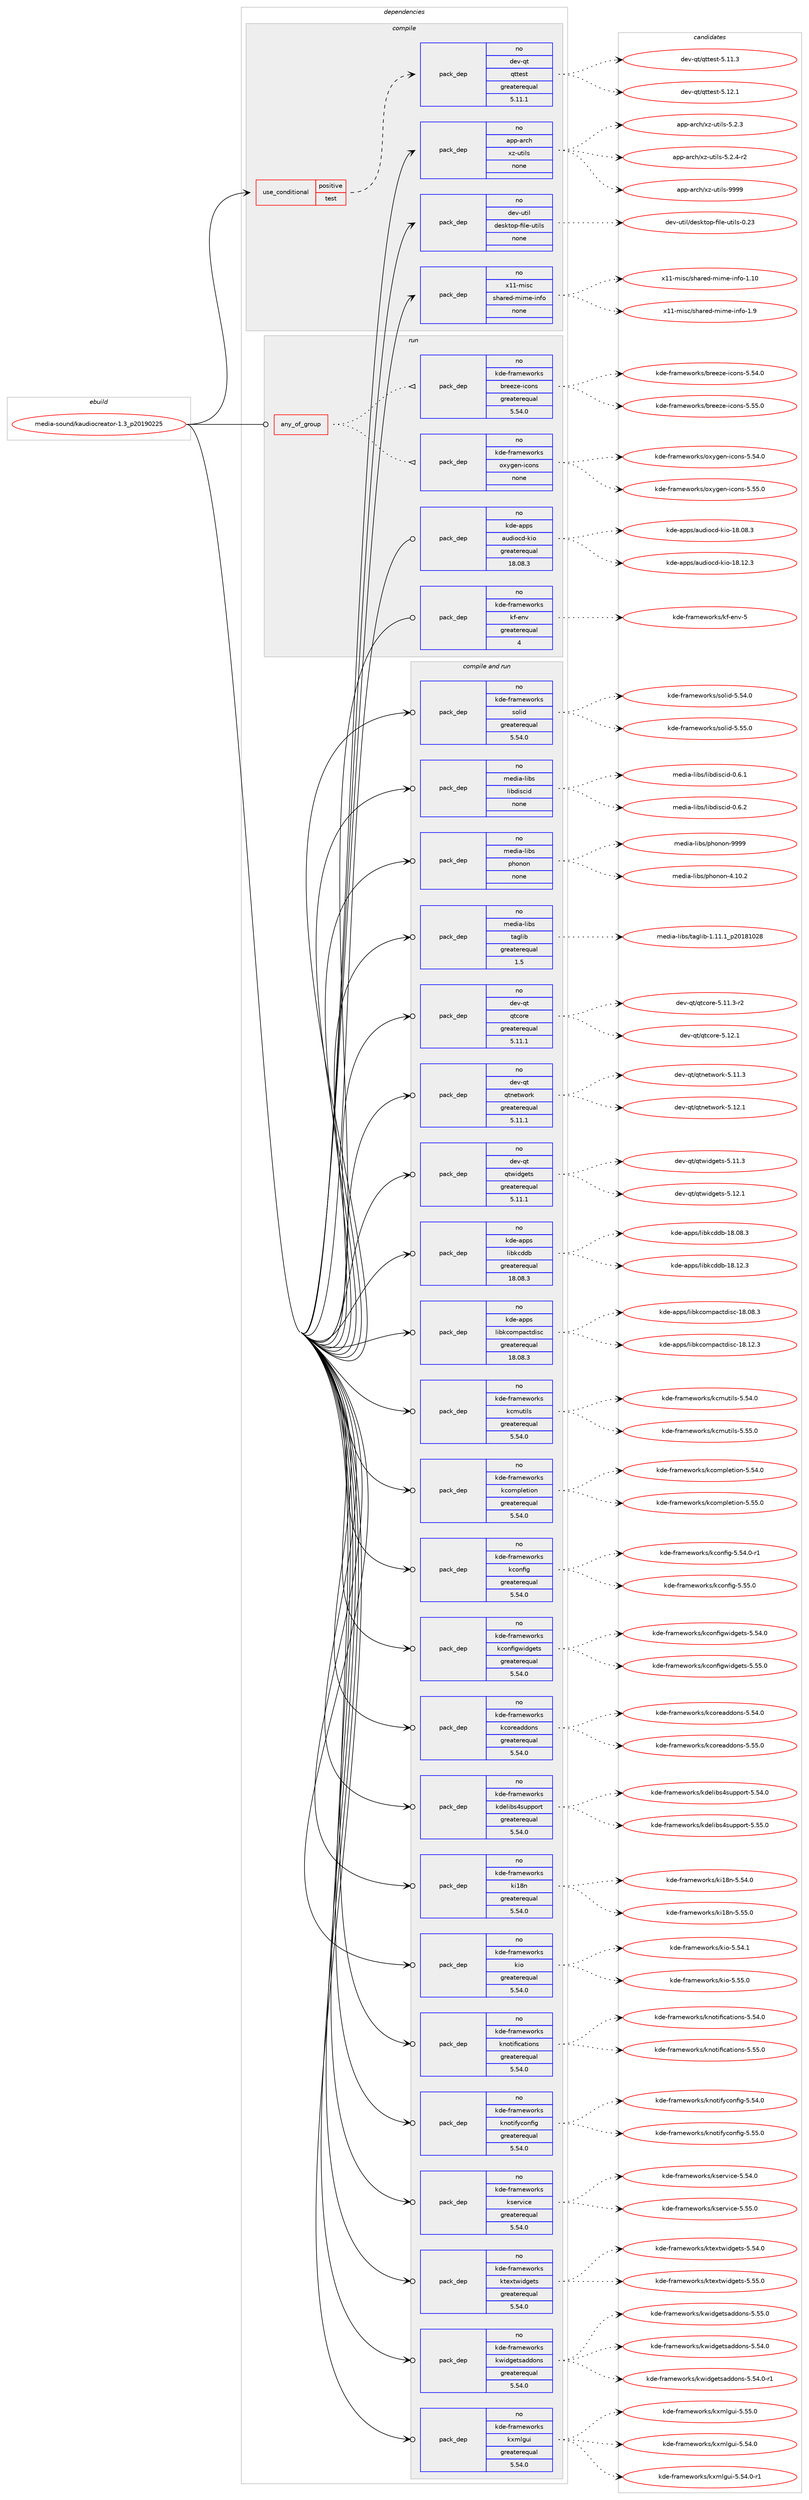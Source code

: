 digraph prolog {

# *************
# Graph options
# *************

newrank=true;
concentrate=true;
compound=true;
graph [rankdir=LR,fontname=Helvetica,fontsize=10,ranksep=1.5];#, ranksep=2.5, nodesep=0.2];
edge  [arrowhead=vee];
node  [fontname=Helvetica,fontsize=10];

# **********
# The ebuild
# **********

subgraph cluster_leftcol {
color=gray;
rank=same;
label=<<i>ebuild</i>>;
id [label="media-sound/kaudiocreator-1.3_p20190225", color=red, width=4, href="../media-sound/kaudiocreator-1.3_p20190225.svg"];
}

# ****************
# The dependencies
# ****************

subgraph cluster_midcol {
color=gray;
label=<<i>dependencies</i>>;
subgraph cluster_compile {
fillcolor="#eeeeee";
style=filled;
label=<<i>compile</i>>;
subgraph cond437358 {
dependency1626944 [label=<<TABLE BORDER="0" CELLBORDER="1" CELLSPACING="0" CELLPADDING="4"><TR><TD ROWSPAN="3" CELLPADDING="10">use_conditional</TD></TR><TR><TD>positive</TD></TR><TR><TD>test</TD></TR></TABLE>>, shape=none, color=red];
subgraph pack1163322 {
dependency1626945 [label=<<TABLE BORDER="0" CELLBORDER="1" CELLSPACING="0" CELLPADDING="4" WIDTH="220"><TR><TD ROWSPAN="6" CELLPADDING="30">pack_dep</TD></TR><TR><TD WIDTH="110">no</TD></TR><TR><TD>dev-qt</TD></TR><TR><TD>qttest</TD></TR><TR><TD>greaterequal</TD></TR><TR><TD>5.11.1</TD></TR></TABLE>>, shape=none, color=blue];
}
dependency1626944:e -> dependency1626945:w [weight=20,style="dashed",arrowhead="vee"];
}
id:e -> dependency1626944:w [weight=20,style="solid",arrowhead="vee"];
subgraph pack1163323 {
dependency1626946 [label=<<TABLE BORDER="0" CELLBORDER="1" CELLSPACING="0" CELLPADDING="4" WIDTH="220"><TR><TD ROWSPAN="6" CELLPADDING="30">pack_dep</TD></TR><TR><TD WIDTH="110">no</TD></TR><TR><TD>app-arch</TD></TR><TR><TD>xz-utils</TD></TR><TR><TD>none</TD></TR><TR><TD></TD></TR></TABLE>>, shape=none, color=blue];
}
id:e -> dependency1626946:w [weight=20,style="solid",arrowhead="vee"];
subgraph pack1163324 {
dependency1626947 [label=<<TABLE BORDER="0" CELLBORDER="1" CELLSPACING="0" CELLPADDING="4" WIDTH="220"><TR><TD ROWSPAN="6" CELLPADDING="30">pack_dep</TD></TR><TR><TD WIDTH="110">no</TD></TR><TR><TD>dev-util</TD></TR><TR><TD>desktop-file-utils</TD></TR><TR><TD>none</TD></TR><TR><TD></TD></TR></TABLE>>, shape=none, color=blue];
}
id:e -> dependency1626947:w [weight=20,style="solid",arrowhead="vee"];
subgraph pack1163325 {
dependency1626948 [label=<<TABLE BORDER="0" CELLBORDER="1" CELLSPACING="0" CELLPADDING="4" WIDTH="220"><TR><TD ROWSPAN="6" CELLPADDING="30">pack_dep</TD></TR><TR><TD WIDTH="110">no</TD></TR><TR><TD>x11-misc</TD></TR><TR><TD>shared-mime-info</TD></TR><TR><TD>none</TD></TR><TR><TD></TD></TR></TABLE>>, shape=none, color=blue];
}
id:e -> dependency1626948:w [weight=20,style="solid",arrowhead="vee"];
}
subgraph cluster_compileandrun {
fillcolor="#eeeeee";
style=filled;
label=<<i>compile and run</i>>;
subgraph pack1163326 {
dependency1626949 [label=<<TABLE BORDER="0" CELLBORDER="1" CELLSPACING="0" CELLPADDING="4" WIDTH="220"><TR><TD ROWSPAN="6" CELLPADDING="30">pack_dep</TD></TR><TR><TD WIDTH="110">no</TD></TR><TR><TD>dev-qt</TD></TR><TR><TD>qtcore</TD></TR><TR><TD>greaterequal</TD></TR><TR><TD>5.11.1</TD></TR></TABLE>>, shape=none, color=blue];
}
id:e -> dependency1626949:w [weight=20,style="solid",arrowhead="odotvee"];
subgraph pack1163327 {
dependency1626950 [label=<<TABLE BORDER="0" CELLBORDER="1" CELLSPACING="0" CELLPADDING="4" WIDTH="220"><TR><TD ROWSPAN="6" CELLPADDING="30">pack_dep</TD></TR><TR><TD WIDTH="110">no</TD></TR><TR><TD>dev-qt</TD></TR><TR><TD>qtnetwork</TD></TR><TR><TD>greaterequal</TD></TR><TR><TD>5.11.1</TD></TR></TABLE>>, shape=none, color=blue];
}
id:e -> dependency1626950:w [weight=20,style="solid",arrowhead="odotvee"];
subgraph pack1163328 {
dependency1626951 [label=<<TABLE BORDER="0" CELLBORDER="1" CELLSPACING="0" CELLPADDING="4" WIDTH="220"><TR><TD ROWSPAN="6" CELLPADDING="30">pack_dep</TD></TR><TR><TD WIDTH="110">no</TD></TR><TR><TD>dev-qt</TD></TR><TR><TD>qtwidgets</TD></TR><TR><TD>greaterequal</TD></TR><TR><TD>5.11.1</TD></TR></TABLE>>, shape=none, color=blue];
}
id:e -> dependency1626951:w [weight=20,style="solid",arrowhead="odotvee"];
subgraph pack1163329 {
dependency1626952 [label=<<TABLE BORDER="0" CELLBORDER="1" CELLSPACING="0" CELLPADDING="4" WIDTH="220"><TR><TD ROWSPAN="6" CELLPADDING="30">pack_dep</TD></TR><TR><TD WIDTH="110">no</TD></TR><TR><TD>kde-apps</TD></TR><TR><TD>libkcddb</TD></TR><TR><TD>greaterequal</TD></TR><TR><TD>18.08.3</TD></TR></TABLE>>, shape=none, color=blue];
}
id:e -> dependency1626952:w [weight=20,style="solid",arrowhead="odotvee"];
subgraph pack1163330 {
dependency1626953 [label=<<TABLE BORDER="0" CELLBORDER="1" CELLSPACING="0" CELLPADDING="4" WIDTH="220"><TR><TD ROWSPAN="6" CELLPADDING="30">pack_dep</TD></TR><TR><TD WIDTH="110">no</TD></TR><TR><TD>kde-apps</TD></TR><TR><TD>libkcompactdisc</TD></TR><TR><TD>greaterequal</TD></TR><TR><TD>18.08.3</TD></TR></TABLE>>, shape=none, color=blue];
}
id:e -> dependency1626953:w [weight=20,style="solid",arrowhead="odotvee"];
subgraph pack1163331 {
dependency1626954 [label=<<TABLE BORDER="0" CELLBORDER="1" CELLSPACING="0" CELLPADDING="4" WIDTH="220"><TR><TD ROWSPAN="6" CELLPADDING="30">pack_dep</TD></TR><TR><TD WIDTH="110">no</TD></TR><TR><TD>kde-frameworks</TD></TR><TR><TD>kcmutils</TD></TR><TR><TD>greaterequal</TD></TR><TR><TD>5.54.0</TD></TR></TABLE>>, shape=none, color=blue];
}
id:e -> dependency1626954:w [weight=20,style="solid",arrowhead="odotvee"];
subgraph pack1163332 {
dependency1626955 [label=<<TABLE BORDER="0" CELLBORDER="1" CELLSPACING="0" CELLPADDING="4" WIDTH="220"><TR><TD ROWSPAN="6" CELLPADDING="30">pack_dep</TD></TR><TR><TD WIDTH="110">no</TD></TR><TR><TD>kde-frameworks</TD></TR><TR><TD>kcompletion</TD></TR><TR><TD>greaterequal</TD></TR><TR><TD>5.54.0</TD></TR></TABLE>>, shape=none, color=blue];
}
id:e -> dependency1626955:w [weight=20,style="solid",arrowhead="odotvee"];
subgraph pack1163333 {
dependency1626956 [label=<<TABLE BORDER="0" CELLBORDER="1" CELLSPACING="0" CELLPADDING="4" WIDTH="220"><TR><TD ROWSPAN="6" CELLPADDING="30">pack_dep</TD></TR><TR><TD WIDTH="110">no</TD></TR><TR><TD>kde-frameworks</TD></TR><TR><TD>kconfig</TD></TR><TR><TD>greaterequal</TD></TR><TR><TD>5.54.0</TD></TR></TABLE>>, shape=none, color=blue];
}
id:e -> dependency1626956:w [weight=20,style="solid",arrowhead="odotvee"];
subgraph pack1163334 {
dependency1626957 [label=<<TABLE BORDER="0" CELLBORDER="1" CELLSPACING="0" CELLPADDING="4" WIDTH="220"><TR><TD ROWSPAN="6" CELLPADDING="30">pack_dep</TD></TR><TR><TD WIDTH="110">no</TD></TR><TR><TD>kde-frameworks</TD></TR><TR><TD>kconfigwidgets</TD></TR><TR><TD>greaterequal</TD></TR><TR><TD>5.54.0</TD></TR></TABLE>>, shape=none, color=blue];
}
id:e -> dependency1626957:w [weight=20,style="solid",arrowhead="odotvee"];
subgraph pack1163335 {
dependency1626958 [label=<<TABLE BORDER="0" CELLBORDER="1" CELLSPACING="0" CELLPADDING="4" WIDTH="220"><TR><TD ROWSPAN="6" CELLPADDING="30">pack_dep</TD></TR><TR><TD WIDTH="110">no</TD></TR><TR><TD>kde-frameworks</TD></TR><TR><TD>kcoreaddons</TD></TR><TR><TD>greaterequal</TD></TR><TR><TD>5.54.0</TD></TR></TABLE>>, shape=none, color=blue];
}
id:e -> dependency1626958:w [weight=20,style="solid",arrowhead="odotvee"];
subgraph pack1163336 {
dependency1626959 [label=<<TABLE BORDER="0" CELLBORDER="1" CELLSPACING="0" CELLPADDING="4" WIDTH="220"><TR><TD ROWSPAN="6" CELLPADDING="30">pack_dep</TD></TR><TR><TD WIDTH="110">no</TD></TR><TR><TD>kde-frameworks</TD></TR><TR><TD>kdelibs4support</TD></TR><TR><TD>greaterequal</TD></TR><TR><TD>5.54.0</TD></TR></TABLE>>, shape=none, color=blue];
}
id:e -> dependency1626959:w [weight=20,style="solid",arrowhead="odotvee"];
subgraph pack1163337 {
dependency1626960 [label=<<TABLE BORDER="0" CELLBORDER="1" CELLSPACING="0" CELLPADDING="4" WIDTH="220"><TR><TD ROWSPAN="6" CELLPADDING="30">pack_dep</TD></TR><TR><TD WIDTH="110">no</TD></TR><TR><TD>kde-frameworks</TD></TR><TR><TD>ki18n</TD></TR><TR><TD>greaterequal</TD></TR><TR><TD>5.54.0</TD></TR></TABLE>>, shape=none, color=blue];
}
id:e -> dependency1626960:w [weight=20,style="solid",arrowhead="odotvee"];
subgraph pack1163338 {
dependency1626961 [label=<<TABLE BORDER="0" CELLBORDER="1" CELLSPACING="0" CELLPADDING="4" WIDTH="220"><TR><TD ROWSPAN="6" CELLPADDING="30">pack_dep</TD></TR><TR><TD WIDTH="110">no</TD></TR><TR><TD>kde-frameworks</TD></TR><TR><TD>kio</TD></TR><TR><TD>greaterequal</TD></TR><TR><TD>5.54.0</TD></TR></TABLE>>, shape=none, color=blue];
}
id:e -> dependency1626961:w [weight=20,style="solid",arrowhead="odotvee"];
subgraph pack1163339 {
dependency1626962 [label=<<TABLE BORDER="0" CELLBORDER="1" CELLSPACING="0" CELLPADDING="4" WIDTH="220"><TR><TD ROWSPAN="6" CELLPADDING="30">pack_dep</TD></TR><TR><TD WIDTH="110">no</TD></TR><TR><TD>kde-frameworks</TD></TR><TR><TD>knotifications</TD></TR><TR><TD>greaterequal</TD></TR><TR><TD>5.54.0</TD></TR></TABLE>>, shape=none, color=blue];
}
id:e -> dependency1626962:w [weight=20,style="solid",arrowhead="odotvee"];
subgraph pack1163340 {
dependency1626963 [label=<<TABLE BORDER="0" CELLBORDER="1" CELLSPACING="0" CELLPADDING="4" WIDTH="220"><TR><TD ROWSPAN="6" CELLPADDING="30">pack_dep</TD></TR><TR><TD WIDTH="110">no</TD></TR><TR><TD>kde-frameworks</TD></TR><TR><TD>knotifyconfig</TD></TR><TR><TD>greaterequal</TD></TR><TR><TD>5.54.0</TD></TR></TABLE>>, shape=none, color=blue];
}
id:e -> dependency1626963:w [weight=20,style="solid",arrowhead="odotvee"];
subgraph pack1163341 {
dependency1626964 [label=<<TABLE BORDER="0" CELLBORDER="1" CELLSPACING="0" CELLPADDING="4" WIDTH="220"><TR><TD ROWSPAN="6" CELLPADDING="30">pack_dep</TD></TR><TR><TD WIDTH="110">no</TD></TR><TR><TD>kde-frameworks</TD></TR><TR><TD>kservice</TD></TR><TR><TD>greaterequal</TD></TR><TR><TD>5.54.0</TD></TR></TABLE>>, shape=none, color=blue];
}
id:e -> dependency1626964:w [weight=20,style="solid",arrowhead="odotvee"];
subgraph pack1163342 {
dependency1626965 [label=<<TABLE BORDER="0" CELLBORDER="1" CELLSPACING="0" CELLPADDING="4" WIDTH="220"><TR><TD ROWSPAN="6" CELLPADDING="30">pack_dep</TD></TR><TR><TD WIDTH="110">no</TD></TR><TR><TD>kde-frameworks</TD></TR><TR><TD>ktextwidgets</TD></TR><TR><TD>greaterequal</TD></TR><TR><TD>5.54.0</TD></TR></TABLE>>, shape=none, color=blue];
}
id:e -> dependency1626965:w [weight=20,style="solid",arrowhead="odotvee"];
subgraph pack1163343 {
dependency1626966 [label=<<TABLE BORDER="0" CELLBORDER="1" CELLSPACING="0" CELLPADDING="4" WIDTH="220"><TR><TD ROWSPAN="6" CELLPADDING="30">pack_dep</TD></TR><TR><TD WIDTH="110">no</TD></TR><TR><TD>kde-frameworks</TD></TR><TR><TD>kwidgetsaddons</TD></TR><TR><TD>greaterequal</TD></TR><TR><TD>5.54.0</TD></TR></TABLE>>, shape=none, color=blue];
}
id:e -> dependency1626966:w [weight=20,style="solid",arrowhead="odotvee"];
subgraph pack1163344 {
dependency1626967 [label=<<TABLE BORDER="0" CELLBORDER="1" CELLSPACING="0" CELLPADDING="4" WIDTH="220"><TR><TD ROWSPAN="6" CELLPADDING="30">pack_dep</TD></TR><TR><TD WIDTH="110">no</TD></TR><TR><TD>kde-frameworks</TD></TR><TR><TD>kxmlgui</TD></TR><TR><TD>greaterequal</TD></TR><TR><TD>5.54.0</TD></TR></TABLE>>, shape=none, color=blue];
}
id:e -> dependency1626967:w [weight=20,style="solid",arrowhead="odotvee"];
subgraph pack1163345 {
dependency1626968 [label=<<TABLE BORDER="0" CELLBORDER="1" CELLSPACING="0" CELLPADDING="4" WIDTH="220"><TR><TD ROWSPAN="6" CELLPADDING="30">pack_dep</TD></TR><TR><TD WIDTH="110">no</TD></TR><TR><TD>kde-frameworks</TD></TR><TR><TD>solid</TD></TR><TR><TD>greaterequal</TD></TR><TR><TD>5.54.0</TD></TR></TABLE>>, shape=none, color=blue];
}
id:e -> dependency1626968:w [weight=20,style="solid",arrowhead="odotvee"];
subgraph pack1163346 {
dependency1626969 [label=<<TABLE BORDER="0" CELLBORDER="1" CELLSPACING="0" CELLPADDING="4" WIDTH="220"><TR><TD ROWSPAN="6" CELLPADDING="30">pack_dep</TD></TR><TR><TD WIDTH="110">no</TD></TR><TR><TD>media-libs</TD></TR><TR><TD>libdiscid</TD></TR><TR><TD>none</TD></TR><TR><TD></TD></TR></TABLE>>, shape=none, color=blue];
}
id:e -> dependency1626969:w [weight=20,style="solid",arrowhead="odotvee"];
subgraph pack1163347 {
dependency1626970 [label=<<TABLE BORDER="0" CELLBORDER="1" CELLSPACING="0" CELLPADDING="4" WIDTH="220"><TR><TD ROWSPAN="6" CELLPADDING="30">pack_dep</TD></TR><TR><TD WIDTH="110">no</TD></TR><TR><TD>media-libs</TD></TR><TR><TD>phonon</TD></TR><TR><TD>none</TD></TR><TR><TD></TD></TR></TABLE>>, shape=none, color=blue];
}
id:e -> dependency1626970:w [weight=20,style="solid",arrowhead="odotvee"];
subgraph pack1163348 {
dependency1626971 [label=<<TABLE BORDER="0" CELLBORDER="1" CELLSPACING="0" CELLPADDING="4" WIDTH="220"><TR><TD ROWSPAN="6" CELLPADDING="30">pack_dep</TD></TR><TR><TD WIDTH="110">no</TD></TR><TR><TD>media-libs</TD></TR><TR><TD>taglib</TD></TR><TR><TD>greaterequal</TD></TR><TR><TD>1.5</TD></TR></TABLE>>, shape=none, color=blue];
}
id:e -> dependency1626971:w [weight=20,style="solid",arrowhead="odotvee"];
}
subgraph cluster_run {
fillcolor="#eeeeee";
style=filled;
label=<<i>run</i>>;
subgraph any25494 {
dependency1626972 [label=<<TABLE BORDER="0" CELLBORDER="1" CELLSPACING="0" CELLPADDING="4"><TR><TD CELLPADDING="10">any_of_group</TD></TR></TABLE>>, shape=none, color=red];subgraph pack1163349 {
dependency1626973 [label=<<TABLE BORDER="0" CELLBORDER="1" CELLSPACING="0" CELLPADDING="4" WIDTH="220"><TR><TD ROWSPAN="6" CELLPADDING="30">pack_dep</TD></TR><TR><TD WIDTH="110">no</TD></TR><TR><TD>kde-frameworks</TD></TR><TR><TD>breeze-icons</TD></TR><TR><TD>greaterequal</TD></TR><TR><TD>5.54.0</TD></TR></TABLE>>, shape=none, color=blue];
}
dependency1626972:e -> dependency1626973:w [weight=20,style="dotted",arrowhead="oinv"];
subgraph pack1163350 {
dependency1626974 [label=<<TABLE BORDER="0" CELLBORDER="1" CELLSPACING="0" CELLPADDING="4" WIDTH="220"><TR><TD ROWSPAN="6" CELLPADDING="30">pack_dep</TD></TR><TR><TD WIDTH="110">no</TD></TR><TR><TD>kde-frameworks</TD></TR><TR><TD>oxygen-icons</TD></TR><TR><TD>none</TD></TR><TR><TD></TD></TR></TABLE>>, shape=none, color=blue];
}
dependency1626972:e -> dependency1626974:w [weight=20,style="dotted",arrowhead="oinv"];
}
id:e -> dependency1626972:w [weight=20,style="solid",arrowhead="odot"];
subgraph pack1163351 {
dependency1626975 [label=<<TABLE BORDER="0" CELLBORDER="1" CELLSPACING="0" CELLPADDING="4" WIDTH="220"><TR><TD ROWSPAN="6" CELLPADDING="30">pack_dep</TD></TR><TR><TD WIDTH="110">no</TD></TR><TR><TD>kde-apps</TD></TR><TR><TD>audiocd-kio</TD></TR><TR><TD>greaterequal</TD></TR><TR><TD>18.08.3</TD></TR></TABLE>>, shape=none, color=blue];
}
id:e -> dependency1626975:w [weight=20,style="solid",arrowhead="odot"];
subgraph pack1163352 {
dependency1626976 [label=<<TABLE BORDER="0" CELLBORDER="1" CELLSPACING="0" CELLPADDING="4" WIDTH="220"><TR><TD ROWSPAN="6" CELLPADDING="30">pack_dep</TD></TR><TR><TD WIDTH="110">no</TD></TR><TR><TD>kde-frameworks</TD></TR><TR><TD>kf-env</TD></TR><TR><TD>greaterequal</TD></TR><TR><TD>4</TD></TR></TABLE>>, shape=none, color=blue];
}
id:e -> dependency1626976:w [weight=20,style="solid",arrowhead="odot"];
}
}

# **************
# The candidates
# **************

subgraph cluster_choices {
rank=same;
color=gray;
label=<<i>candidates</i>>;

subgraph choice1163322 {
color=black;
nodesep=1;
choice100101118451131164711311611610111511645534649494651 [label="dev-qt/qttest-5.11.3", color=red, width=4,href="../dev-qt/qttest-5.11.3.svg"];
choice100101118451131164711311611610111511645534649504649 [label="dev-qt/qttest-5.12.1", color=red, width=4,href="../dev-qt/qttest-5.12.1.svg"];
dependency1626945:e -> choice100101118451131164711311611610111511645534649494651:w [style=dotted,weight="100"];
dependency1626945:e -> choice100101118451131164711311611610111511645534649504649:w [style=dotted,weight="100"];
}
subgraph choice1163323 {
color=black;
nodesep=1;
choice971121124597114991044712012245117116105108115455346504651 [label="app-arch/xz-utils-5.2.3", color=red, width=4,href="../app-arch/xz-utils-5.2.3.svg"];
choice9711211245971149910447120122451171161051081154553465046524511450 [label="app-arch/xz-utils-5.2.4-r2", color=red, width=4,href="../app-arch/xz-utils-5.2.4-r2.svg"];
choice9711211245971149910447120122451171161051081154557575757 [label="app-arch/xz-utils-9999", color=red, width=4,href="../app-arch/xz-utils-9999.svg"];
dependency1626946:e -> choice971121124597114991044712012245117116105108115455346504651:w [style=dotted,weight="100"];
dependency1626946:e -> choice9711211245971149910447120122451171161051081154553465046524511450:w [style=dotted,weight="100"];
dependency1626946:e -> choice9711211245971149910447120122451171161051081154557575757:w [style=dotted,weight="100"];
}
subgraph choice1163324 {
color=black;
nodesep=1;
choice100101118451171161051084710010111510711611111245102105108101451171161051081154548465051 [label="dev-util/desktop-file-utils-0.23", color=red, width=4,href="../dev-util/desktop-file-utils-0.23.svg"];
dependency1626947:e -> choice100101118451171161051084710010111510711611111245102105108101451171161051081154548465051:w [style=dotted,weight="100"];
}
subgraph choice1163325 {
color=black;
nodesep=1;
choice12049494510910511599471151049711410110045109105109101451051101021114549464948 [label="x11-misc/shared-mime-info-1.10", color=red, width=4,href="../x11-misc/shared-mime-info-1.10.svg"];
choice120494945109105115994711510497114101100451091051091014510511010211145494657 [label="x11-misc/shared-mime-info-1.9", color=red, width=4,href="../x11-misc/shared-mime-info-1.9.svg"];
dependency1626948:e -> choice12049494510910511599471151049711410110045109105109101451051101021114549464948:w [style=dotted,weight="100"];
dependency1626948:e -> choice120494945109105115994711510497114101100451091051091014510511010211145494657:w [style=dotted,weight="100"];
}
subgraph choice1163326 {
color=black;
nodesep=1;
choice100101118451131164711311699111114101455346494946514511450 [label="dev-qt/qtcore-5.11.3-r2", color=red, width=4,href="../dev-qt/qtcore-5.11.3-r2.svg"];
choice10010111845113116471131169911111410145534649504649 [label="dev-qt/qtcore-5.12.1", color=red, width=4,href="../dev-qt/qtcore-5.12.1.svg"];
dependency1626949:e -> choice100101118451131164711311699111114101455346494946514511450:w [style=dotted,weight="100"];
dependency1626949:e -> choice10010111845113116471131169911111410145534649504649:w [style=dotted,weight="100"];
}
subgraph choice1163327 {
color=black;
nodesep=1;
choice100101118451131164711311611010111611911111410745534649494651 [label="dev-qt/qtnetwork-5.11.3", color=red, width=4,href="../dev-qt/qtnetwork-5.11.3.svg"];
choice100101118451131164711311611010111611911111410745534649504649 [label="dev-qt/qtnetwork-5.12.1", color=red, width=4,href="../dev-qt/qtnetwork-5.12.1.svg"];
dependency1626950:e -> choice100101118451131164711311611010111611911111410745534649494651:w [style=dotted,weight="100"];
dependency1626950:e -> choice100101118451131164711311611010111611911111410745534649504649:w [style=dotted,weight="100"];
}
subgraph choice1163328 {
color=black;
nodesep=1;
choice100101118451131164711311611910510010310111611545534649494651 [label="dev-qt/qtwidgets-5.11.3", color=red, width=4,href="../dev-qt/qtwidgets-5.11.3.svg"];
choice100101118451131164711311611910510010310111611545534649504649 [label="dev-qt/qtwidgets-5.12.1", color=red, width=4,href="../dev-qt/qtwidgets-5.12.1.svg"];
dependency1626951:e -> choice100101118451131164711311611910510010310111611545534649494651:w [style=dotted,weight="100"];
dependency1626951:e -> choice100101118451131164711311611910510010310111611545534649504649:w [style=dotted,weight="100"];
}
subgraph choice1163329 {
color=black;
nodesep=1;
choice1071001014597112112115471081059810799100100984549564648564651 [label="kde-apps/libkcddb-18.08.3", color=red, width=4,href="../kde-apps/libkcddb-18.08.3.svg"];
choice1071001014597112112115471081059810799100100984549564649504651 [label="kde-apps/libkcddb-18.12.3", color=red, width=4,href="../kde-apps/libkcddb-18.12.3.svg"];
dependency1626952:e -> choice1071001014597112112115471081059810799100100984549564648564651:w [style=dotted,weight="100"];
dependency1626952:e -> choice1071001014597112112115471081059810799100100984549564649504651:w [style=dotted,weight="100"];
}
subgraph choice1163330 {
color=black;
nodesep=1;
choice10710010145971121121154710810598107991111091129799116100105115994549564648564651 [label="kde-apps/libkcompactdisc-18.08.3", color=red, width=4,href="../kde-apps/libkcompactdisc-18.08.3.svg"];
choice10710010145971121121154710810598107991111091129799116100105115994549564649504651 [label="kde-apps/libkcompactdisc-18.12.3", color=red, width=4,href="../kde-apps/libkcompactdisc-18.12.3.svg"];
dependency1626953:e -> choice10710010145971121121154710810598107991111091129799116100105115994549564648564651:w [style=dotted,weight="100"];
dependency1626953:e -> choice10710010145971121121154710810598107991111091129799116100105115994549564649504651:w [style=dotted,weight="100"];
}
subgraph choice1163331 {
color=black;
nodesep=1;
choice1071001014510211497109101119111114107115471079910911711610510811545534653524648 [label="kde-frameworks/kcmutils-5.54.0", color=red, width=4,href="../kde-frameworks/kcmutils-5.54.0.svg"];
choice1071001014510211497109101119111114107115471079910911711610510811545534653534648 [label="kde-frameworks/kcmutils-5.55.0", color=red, width=4,href="../kde-frameworks/kcmutils-5.55.0.svg"];
dependency1626954:e -> choice1071001014510211497109101119111114107115471079910911711610510811545534653524648:w [style=dotted,weight="100"];
dependency1626954:e -> choice1071001014510211497109101119111114107115471079910911711610510811545534653534648:w [style=dotted,weight="100"];
}
subgraph choice1163332 {
color=black;
nodesep=1;
choice1071001014510211497109101119111114107115471079911110911210810111610511111045534653524648 [label="kde-frameworks/kcompletion-5.54.0", color=red, width=4,href="../kde-frameworks/kcompletion-5.54.0.svg"];
choice1071001014510211497109101119111114107115471079911110911210810111610511111045534653534648 [label="kde-frameworks/kcompletion-5.55.0", color=red, width=4,href="../kde-frameworks/kcompletion-5.55.0.svg"];
dependency1626955:e -> choice1071001014510211497109101119111114107115471079911110911210810111610511111045534653524648:w [style=dotted,weight="100"];
dependency1626955:e -> choice1071001014510211497109101119111114107115471079911110911210810111610511111045534653534648:w [style=dotted,weight="100"];
}
subgraph choice1163333 {
color=black;
nodesep=1;
choice10710010145102114971091011191111141071154710799111110102105103455346535246484511449 [label="kde-frameworks/kconfig-5.54.0-r1", color=red, width=4,href="../kde-frameworks/kconfig-5.54.0-r1.svg"];
choice1071001014510211497109101119111114107115471079911111010210510345534653534648 [label="kde-frameworks/kconfig-5.55.0", color=red, width=4,href="../kde-frameworks/kconfig-5.55.0.svg"];
dependency1626956:e -> choice10710010145102114971091011191111141071154710799111110102105103455346535246484511449:w [style=dotted,weight="100"];
dependency1626956:e -> choice1071001014510211497109101119111114107115471079911111010210510345534653534648:w [style=dotted,weight="100"];
}
subgraph choice1163334 {
color=black;
nodesep=1;
choice1071001014510211497109101119111114107115471079911111010210510311910510010310111611545534653524648 [label="kde-frameworks/kconfigwidgets-5.54.0", color=red, width=4,href="../kde-frameworks/kconfigwidgets-5.54.0.svg"];
choice1071001014510211497109101119111114107115471079911111010210510311910510010310111611545534653534648 [label="kde-frameworks/kconfigwidgets-5.55.0", color=red, width=4,href="../kde-frameworks/kconfigwidgets-5.55.0.svg"];
dependency1626957:e -> choice1071001014510211497109101119111114107115471079911111010210510311910510010310111611545534653524648:w [style=dotted,weight="100"];
dependency1626957:e -> choice1071001014510211497109101119111114107115471079911111010210510311910510010310111611545534653534648:w [style=dotted,weight="100"];
}
subgraph choice1163335 {
color=black;
nodesep=1;
choice107100101451021149710910111911111410711547107991111141019710010011111011545534653524648 [label="kde-frameworks/kcoreaddons-5.54.0", color=red, width=4,href="../kde-frameworks/kcoreaddons-5.54.0.svg"];
choice107100101451021149710910111911111410711547107991111141019710010011111011545534653534648 [label="kde-frameworks/kcoreaddons-5.55.0", color=red, width=4,href="../kde-frameworks/kcoreaddons-5.55.0.svg"];
dependency1626958:e -> choice107100101451021149710910111911111410711547107991111141019710010011111011545534653524648:w [style=dotted,weight="100"];
dependency1626958:e -> choice107100101451021149710910111911111410711547107991111141019710010011111011545534653534648:w [style=dotted,weight="100"];
}
subgraph choice1163336 {
color=black;
nodesep=1;
choice107100101451021149710910111911111410711547107100101108105981155211511711211211111411645534653524648 [label="kde-frameworks/kdelibs4support-5.54.0", color=red, width=4,href="../kde-frameworks/kdelibs4support-5.54.0.svg"];
choice107100101451021149710910111911111410711547107100101108105981155211511711211211111411645534653534648 [label="kde-frameworks/kdelibs4support-5.55.0", color=red, width=4,href="../kde-frameworks/kdelibs4support-5.55.0.svg"];
dependency1626959:e -> choice107100101451021149710910111911111410711547107100101108105981155211511711211211111411645534653524648:w [style=dotted,weight="100"];
dependency1626959:e -> choice107100101451021149710910111911111410711547107100101108105981155211511711211211111411645534653534648:w [style=dotted,weight="100"];
}
subgraph choice1163337 {
color=black;
nodesep=1;
choice107100101451021149710910111911111410711547107105495611045534653524648 [label="kde-frameworks/ki18n-5.54.0", color=red, width=4,href="../kde-frameworks/ki18n-5.54.0.svg"];
choice107100101451021149710910111911111410711547107105495611045534653534648 [label="kde-frameworks/ki18n-5.55.0", color=red, width=4,href="../kde-frameworks/ki18n-5.55.0.svg"];
dependency1626960:e -> choice107100101451021149710910111911111410711547107105495611045534653524648:w [style=dotted,weight="100"];
dependency1626960:e -> choice107100101451021149710910111911111410711547107105495611045534653534648:w [style=dotted,weight="100"];
}
subgraph choice1163338 {
color=black;
nodesep=1;
choice10710010145102114971091011191111141071154710710511145534653524649 [label="kde-frameworks/kio-5.54.1", color=red, width=4,href="../kde-frameworks/kio-5.54.1.svg"];
choice10710010145102114971091011191111141071154710710511145534653534648 [label="kde-frameworks/kio-5.55.0", color=red, width=4,href="../kde-frameworks/kio-5.55.0.svg"];
dependency1626961:e -> choice10710010145102114971091011191111141071154710710511145534653524649:w [style=dotted,weight="100"];
dependency1626961:e -> choice10710010145102114971091011191111141071154710710511145534653534648:w [style=dotted,weight="100"];
}
subgraph choice1163339 {
color=black;
nodesep=1;
choice107100101451021149710910111911111410711547107110111116105102105999711610511111011545534653524648 [label="kde-frameworks/knotifications-5.54.0", color=red, width=4,href="../kde-frameworks/knotifications-5.54.0.svg"];
choice107100101451021149710910111911111410711547107110111116105102105999711610511111011545534653534648 [label="kde-frameworks/knotifications-5.55.0", color=red, width=4,href="../kde-frameworks/knotifications-5.55.0.svg"];
dependency1626962:e -> choice107100101451021149710910111911111410711547107110111116105102105999711610511111011545534653524648:w [style=dotted,weight="100"];
dependency1626962:e -> choice107100101451021149710910111911111410711547107110111116105102105999711610511111011545534653534648:w [style=dotted,weight="100"];
}
subgraph choice1163340 {
color=black;
nodesep=1;
choice1071001014510211497109101119111114107115471071101111161051021219911111010210510345534653524648 [label="kde-frameworks/knotifyconfig-5.54.0", color=red, width=4,href="../kde-frameworks/knotifyconfig-5.54.0.svg"];
choice1071001014510211497109101119111114107115471071101111161051021219911111010210510345534653534648 [label="kde-frameworks/knotifyconfig-5.55.0", color=red, width=4,href="../kde-frameworks/knotifyconfig-5.55.0.svg"];
dependency1626963:e -> choice1071001014510211497109101119111114107115471071101111161051021219911111010210510345534653524648:w [style=dotted,weight="100"];
dependency1626963:e -> choice1071001014510211497109101119111114107115471071101111161051021219911111010210510345534653534648:w [style=dotted,weight="100"];
}
subgraph choice1163341 {
color=black;
nodesep=1;
choice1071001014510211497109101119111114107115471071151011141181059910145534653524648 [label="kde-frameworks/kservice-5.54.0", color=red, width=4,href="../kde-frameworks/kservice-5.54.0.svg"];
choice1071001014510211497109101119111114107115471071151011141181059910145534653534648 [label="kde-frameworks/kservice-5.55.0", color=red, width=4,href="../kde-frameworks/kservice-5.55.0.svg"];
dependency1626964:e -> choice1071001014510211497109101119111114107115471071151011141181059910145534653524648:w [style=dotted,weight="100"];
dependency1626964:e -> choice1071001014510211497109101119111114107115471071151011141181059910145534653534648:w [style=dotted,weight="100"];
}
subgraph choice1163342 {
color=black;
nodesep=1;
choice10710010145102114971091011191111141071154710711610112011611910510010310111611545534653524648 [label="kde-frameworks/ktextwidgets-5.54.0", color=red, width=4,href="../kde-frameworks/ktextwidgets-5.54.0.svg"];
choice10710010145102114971091011191111141071154710711610112011611910510010310111611545534653534648 [label="kde-frameworks/ktextwidgets-5.55.0", color=red, width=4,href="../kde-frameworks/ktextwidgets-5.55.0.svg"];
dependency1626965:e -> choice10710010145102114971091011191111141071154710711610112011611910510010310111611545534653524648:w [style=dotted,weight="100"];
dependency1626965:e -> choice10710010145102114971091011191111141071154710711610112011611910510010310111611545534653534648:w [style=dotted,weight="100"];
}
subgraph choice1163343 {
color=black;
nodesep=1;
choice1071001014510211497109101119111114107115471071191051001031011161159710010011111011545534653524648 [label="kde-frameworks/kwidgetsaddons-5.54.0", color=red, width=4,href="../kde-frameworks/kwidgetsaddons-5.54.0.svg"];
choice10710010145102114971091011191111141071154710711910510010310111611597100100111110115455346535246484511449 [label="kde-frameworks/kwidgetsaddons-5.54.0-r1", color=red, width=4,href="../kde-frameworks/kwidgetsaddons-5.54.0-r1.svg"];
choice1071001014510211497109101119111114107115471071191051001031011161159710010011111011545534653534648 [label="kde-frameworks/kwidgetsaddons-5.55.0", color=red, width=4,href="../kde-frameworks/kwidgetsaddons-5.55.0.svg"];
dependency1626966:e -> choice1071001014510211497109101119111114107115471071191051001031011161159710010011111011545534653524648:w [style=dotted,weight="100"];
dependency1626966:e -> choice10710010145102114971091011191111141071154710711910510010310111611597100100111110115455346535246484511449:w [style=dotted,weight="100"];
dependency1626966:e -> choice1071001014510211497109101119111114107115471071191051001031011161159710010011111011545534653534648:w [style=dotted,weight="100"];
}
subgraph choice1163344 {
color=black;
nodesep=1;
choice10710010145102114971091011191111141071154710712010910810311710545534653524648 [label="kde-frameworks/kxmlgui-5.54.0", color=red, width=4,href="../kde-frameworks/kxmlgui-5.54.0.svg"];
choice107100101451021149710910111911111410711547107120109108103117105455346535246484511449 [label="kde-frameworks/kxmlgui-5.54.0-r1", color=red, width=4,href="../kde-frameworks/kxmlgui-5.54.0-r1.svg"];
choice10710010145102114971091011191111141071154710712010910810311710545534653534648 [label="kde-frameworks/kxmlgui-5.55.0", color=red, width=4,href="../kde-frameworks/kxmlgui-5.55.0.svg"];
dependency1626967:e -> choice10710010145102114971091011191111141071154710712010910810311710545534653524648:w [style=dotted,weight="100"];
dependency1626967:e -> choice107100101451021149710910111911111410711547107120109108103117105455346535246484511449:w [style=dotted,weight="100"];
dependency1626967:e -> choice10710010145102114971091011191111141071154710712010910810311710545534653534648:w [style=dotted,weight="100"];
}
subgraph choice1163345 {
color=black;
nodesep=1;
choice10710010145102114971091011191111141071154711511110810510045534653524648 [label="kde-frameworks/solid-5.54.0", color=red, width=4,href="../kde-frameworks/solid-5.54.0.svg"];
choice10710010145102114971091011191111141071154711511110810510045534653534648 [label="kde-frameworks/solid-5.55.0", color=red, width=4,href="../kde-frameworks/solid-5.55.0.svg"];
dependency1626968:e -> choice10710010145102114971091011191111141071154711511110810510045534653524648:w [style=dotted,weight="100"];
dependency1626968:e -> choice10710010145102114971091011191111141071154711511110810510045534653534648:w [style=dotted,weight="100"];
}
subgraph choice1163346 {
color=black;
nodesep=1;
choice109101100105974510810598115471081059810010511599105100454846544649 [label="media-libs/libdiscid-0.6.1", color=red, width=4,href="../media-libs/libdiscid-0.6.1.svg"];
choice109101100105974510810598115471081059810010511599105100454846544650 [label="media-libs/libdiscid-0.6.2", color=red, width=4,href="../media-libs/libdiscid-0.6.2.svg"];
dependency1626969:e -> choice109101100105974510810598115471081059810010511599105100454846544649:w [style=dotted,weight="100"];
dependency1626969:e -> choice109101100105974510810598115471081059810010511599105100454846544650:w [style=dotted,weight="100"];
}
subgraph choice1163347 {
color=black;
nodesep=1;
choice1091011001059745108105981154711210411111011111045524649484650 [label="media-libs/phonon-4.10.2", color=red, width=4,href="../media-libs/phonon-4.10.2.svg"];
choice109101100105974510810598115471121041111101111104557575757 [label="media-libs/phonon-9999", color=red, width=4,href="../media-libs/phonon-9999.svg"];
dependency1626970:e -> choice1091011001059745108105981154711210411111011111045524649484650:w [style=dotted,weight="100"];
dependency1626970:e -> choice109101100105974510810598115471121041111101111104557575757:w [style=dotted,weight="100"];
}
subgraph choice1163348 {
color=black;
nodesep=1;
choice10910110010597451081059811547116971031081059845494649494649951125048495649485056 [label="media-libs/taglib-1.11.1_p20181028", color=red, width=4,href="../media-libs/taglib-1.11.1_p20181028.svg"];
dependency1626971:e -> choice10910110010597451081059811547116971031081059845494649494649951125048495649485056:w [style=dotted,weight="100"];
}
subgraph choice1163349 {
color=black;
nodesep=1;
choice10710010145102114971091011191111141071154798114101101122101451059911111011545534653524648 [label="kde-frameworks/breeze-icons-5.54.0", color=red, width=4,href="../kde-frameworks/breeze-icons-5.54.0.svg"];
choice10710010145102114971091011191111141071154798114101101122101451059911111011545534653534648 [label="kde-frameworks/breeze-icons-5.55.0", color=red, width=4,href="../kde-frameworks/breeze-icons-5.55.0.svg"];
dependency1626973:e -> choice10710010145102114971091011191111141071154798114101101122101451059911111011545534653524648:w [style=dotted,weight="100"];
dependency1626973:e -> choice10710010145102114971091011191111141071154798114101101122101451059911111011545534653534648:w [style=dotted,weight="100"];
}
subgraph choice1163350 {
color=black;
nodesep=1;
choice107100101451021149710910111911111410711547111120121103101110451059911111011545534653524648 [label="kde-frameworks/oxygen-icons-5.54.0", color=red, width=4,href="../kde-frameworks/oxygen-icons-5.54.0.svg"];
choice107100101451021149710910111911111410711547111120121103101110451059911111011545534653534648 [label="kde-frameworks/oxygen-icons-5.55.0", color=red, width=4,href="../kde-frameworks/oxygen-icons-5.55.0.svg"];
dependency1626974:e -> choice107100101451021149710910111911111410711547111120121103101110451059911111011545534653524648:w [style=dotted,weight="100"];
dependency1626974:e -> choice107100101451021149710910111911111410711547111120121103101110451059911111011545534653534648:w [style=dotted,weight="100"];
}
subgraph choice1163351 {
color=black;
nodesep=1;
choice1071001014597112112115479711710010511199100451071051114549564648564651 [label="kde-apps/audiocd-kio-18.08.3", color=red, width=4,href="../kde-apps/audiocd-kio-18.08.3.svg"];
choice1071001014597112112115479711710010511199100451071051114549564649504651 [label="kde-apps/audiocd-kio-18.12.3", color=red, width=4,href="../kde-apps/audiocd-kio-18.12.3.svg"];
dependency1626975:e -> choice1071001014597112112115479711710010511199100451071051114549564648564651:w [style=dotted,weight="100"];
dependency1626975:e -> choice1071001014597112112115479711710010511199100451071051114549564649504651:w [style=dotted,weight="100"];
}
subgraph choice1163352 {
color=black;
nodesep=1;
choice107100101451021149710910111911111410711547107102451011101184553 [label="kde-frameworks/kf-env-5", color=red, width=4,href="../kde-frameworks/kf-env-5.svg"];
dependency1626976:e -> choice107100101451021149710910111911111410711547107102451011101184553:w [style=dotted,weight="100"];
}
}

}
